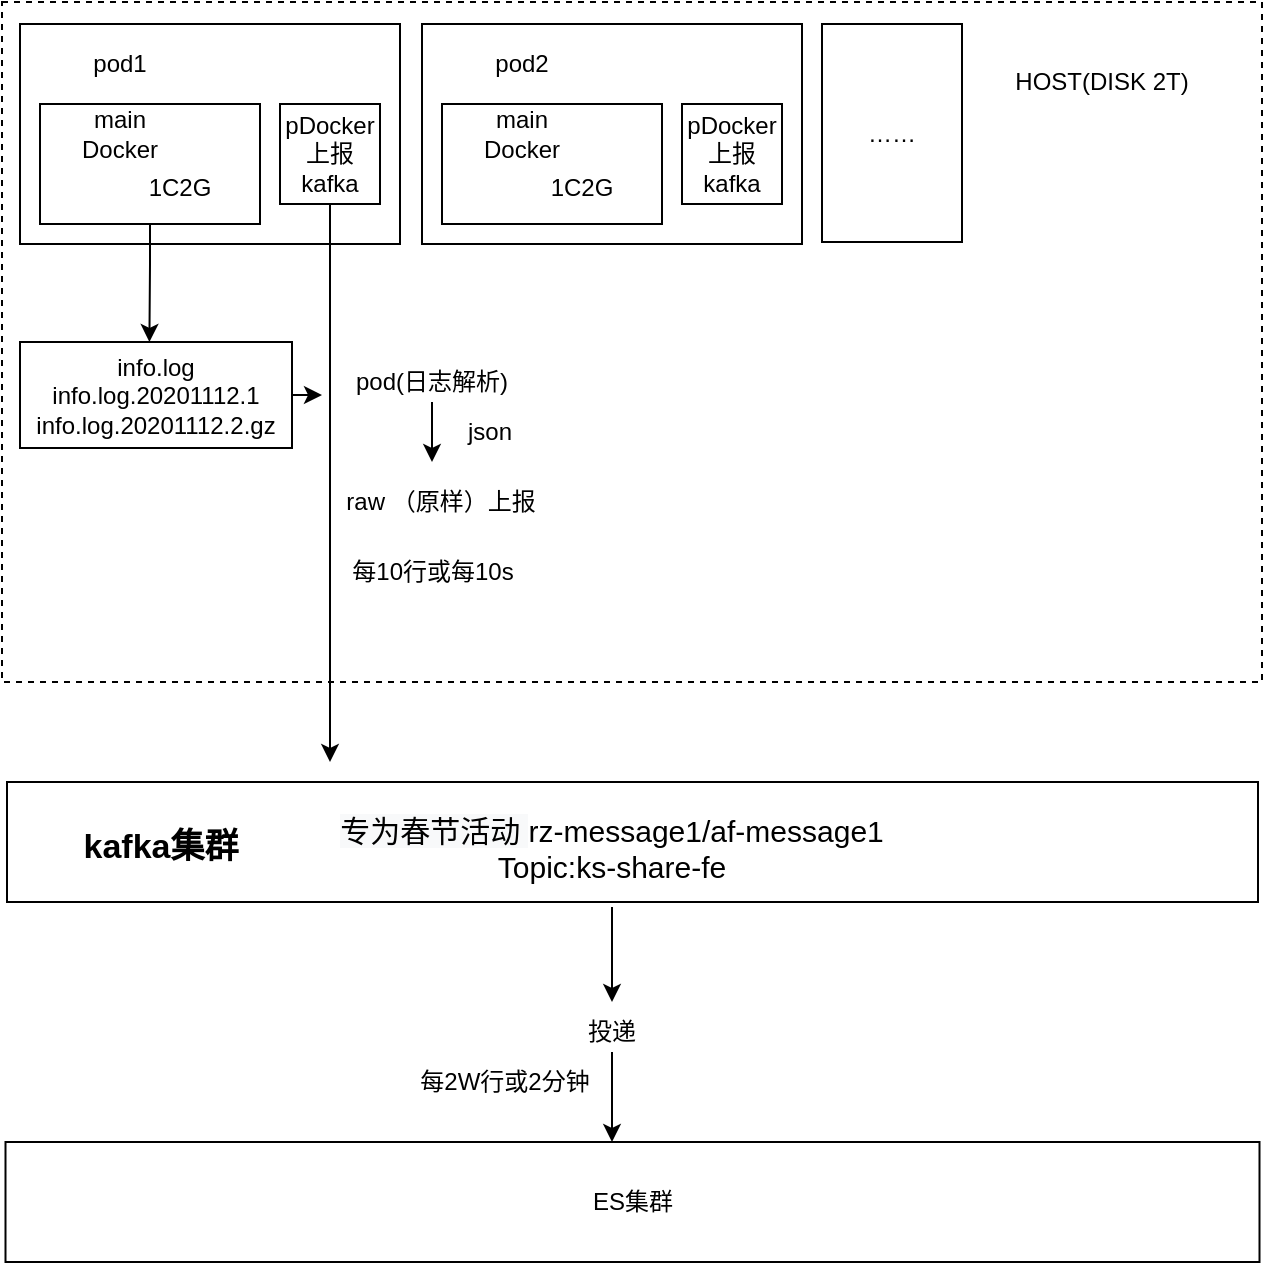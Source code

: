 <mxfile version="14.1.8" type="github">
  <diagram id="-aN6qcOy-xtXAuwBUnzZ" name="第 1 页">
    <mxGraphModel dx="1298" dy="740" grid="1" gridSize="10" guides="1" tooltips="1" connect="1" arrows="1" fold="1" page="1" pageScale="1" pageWidth="827" pageHeight="1169" math="0" shadow="0">
      <root>
        <mxCell id="0" />
        <mxCell id="1" parent="0" />
        <mxCell id="ojVlhn7t0QZ64-Dwg_ZY-1" value="" style="rounded=0;whiteSpace=wrap;html=1;dashed=1;fillColor=none;" vertex="1" parent="1">
          <mxGeometry x="100" y="80" width="630" height="340" as="geometry" />
        </mxCell>
        <mxCell id="ojVlhn7t0QZ64-Dwg_ZY-9" value="" style="group" vertex="1" connectable="0" parent="1">
          <mxGeometry x="109" y="91" width="190" height="110" as="geometry" />
        </mxCell>
        <mxCell id="ojVlhn7t0QZ64-Dwg_ZY-2" value="" style="rounded=0;whiteSpace=wrap;html=1;fillColor=none;" vertex="1" parent="ojVlhn7t0QZ64-Dwg_ZY-9">
          <mxGeometry width="190" height="110" as="geometry" />
        </mxCell>
        <mxCell id="ojVlhn7t0QZ64-Dwg_ZY-3" value="" style="rounded=0;whiteSpace=wrap;html=1;fillColor=none;" vertex="1" parent="ojVlhn7t0QZ64-Dwg_ZY-9">
          <mxGeometry x="10" y="40" width="110" height="60" as="geometry" />
        </mxCell>
        <mxCell id="ojVlhn7t0QZ64-Dwg_ZY-6" value="main Docker" style="text;html=1;strokeColor=none;fillColor=none;align=center;verticalAlign=middle;whiteSpace=wrap;rounded=0;" vertex="1" parent="ojVlhn7t0QZ64-Dwg_ZY-9">
          <mxGeometry x="30" y="45" width="40" height="20" as="geometry" />
        </mxCell>
        <mxCell id="ojVlhn7t0QZ64-Dwg_ZY-7" value="1C2G" style="text;html=1;strokeColor=none;fillColor=none;align=center;verticalAlign=middle;whiteSpace=wrap;rounded=0;" vertex="1" parent="ojVlhn7t0QZ64-Dwg_ZY-9">
          <mxGeometry x="60" y="72" width="40" height="20" as="geometry" />
        </mxCell>
        <mxCell id="ojVlhn7t0QZ64-Dwg_ZY-8" value="pDocker&lt;br&gt;上报kafka" style="text;html=1;fillColor=none;align=center;verticalAlign=middle;whiteSpace=wrap;rounded=0;strokeColor=#000000;" vertex="1" parent="ojVlhn7t0QZ64-Dwg_ZY-9">
          <mxGeometry x="130" y="40" width="50" height="50" as="geometry" />
        </mxCell>
        <mxCell id="ojVlhn7t0QZ64-Dwg_ZY-5" value="pod1" style="text;html=1;strokeColor=none;fillColor=none;align=center;verticalAlign=middle;whiteSpace=wrap;rounded=0;" vertex="1" parent="ojVlhn7t0QZ64-Dwg_ZY-9">
          <mxGeometry x="30" y="10" width="40" height="20" as="geometry" />
        </mxCell>
        <mxCell id="ojVlhn7t0QZ64-Dwg_ZY-11" value="HOST(DISK 2T)" style="text;html=1;strokeColor=none;fillColor=none;align=center;verticalAlign=middle;whiteSpace=wrap;rounded=0;" vertex="1" parent="1">
          <mxGeometry x="560" y="120" width="180" as="geometry" />
        </mxCell>
        <mxCell id="ojVlhn7t0QZ64-Dwg_ZY-12" value="" style="group" vertex="1" connectable="0" parent="1">
          <mxGeometry x="310" y="91" width="190" height="110" as="geometry" />
        </mxCell>
        <mxCell id="ojVlhn7t0QZ64-Dwg_ZY-13" value="" style="rounded=0;whiteSpace=wrap;html=1;fillColor=none;" vertex="1" parent="ojVlhn7t0QZ64-Dwg_ZY-12">
          <mxGeometry width="190" height="110" as="geometry" />
        </mxCell>
        <mxCell id="ojVlhn7t0QZ64-Dwg_ZY-14" value="" style="rounded=0;whiteSpace=wrap;html=1;fillColor=none;" vertex="1" parent="ojVlhn7t0QZ64-Dwg_ZY-12">
          <mxGeometry x="10" y="40" width="110" height="60" as="geometry" />
        </mxCell>
        <mxCell id="ojVlhn7t0QZ64-Dwg_ZY-15" value="main Docker" style="text;html=1;strokeColor=none;fillColor=none;align=center;verticalAlign=middle;whiteSpace=wrap;rounded=0;" vertex="1" parent="ojVlhn7t0QZ64-Dwg_ZY-12">
          <mxGeometry x="30" y="45" width="40" height="20" as="geometry" />
        </mxCell>
        <mxCell id="ojVlhn7t0QZ64-Dwg_ZY-16" value="1C2G" style="text;html=1;strokeColor=none;fillColor=none;align=center;verticalAlign=middle;whiteSpace=wrap;rounded=0;" vertex="1" parent="ojVlhn7t0QZ64-Dwg_ZY-12">
          <mxGeometry x="60" y="72" width="40" height="20" as="geometry" />
        </mxCell>
        <mxCell id="ojVlhn7t0QZ64-Dwg_ZY-17" value="pDocker&lt;br&gt;上报kafka" style="text;html=1;fillColor=none;align=center;verticalAlign=middle;whiteSpace=wrap;rounded=0;strokeColor=#000000;" vertex="1" parent="ojVlhn7t0QZ64-Dwg_ZY-12">
          <mxGeometry x="130" y="40" width="50" height="50" as="geometry" />
        </mxCell>
        <mxCell id="ojVlhn7t0QZ64-Dwg_ZY-18" value="pod2" style="text;html=1;strokeColor=none;fillColor=none;align=center;verticalAlign=middle;whiteSpace=wrap;rounded=0;" vertex="1" parent="ojVlhn7t0QZ64-Dwg_ZY-12">
          <mxGeometry x="30" y="10" width="40" height="20" as="geometry" />
        </mxCell>
        <mxCell id="ojVlhn7t0QZ64-Dwg_ZY-20" value="……" style="rounded=0;whiteSpace=wrap;html=1;strokeColor=#000000;fillColor=none;" vertex="1" parent="1">
          <mxGeometry x="510" y="91" width="70" height="109" as="geometry" />
        </mxCell>
        <mxCell id="ojVlhn7t0QZ64-Dwg_ZY-21" style="edgeStyle=orthogonalEdgeStyle;rounded=0;orthogonalLoop=1;jettySize=auto;html=1;exitX=0.5;exitY=1;exitDx=0;exitDy=0;entryX=0.117;entryY=0.5;entryDx=0;entryDy=0;entryPerimeter=0;" edge="1" parent="1" source="ojVlhn7t0QZ64-Dwg_ZY-3" target="ojVlhn7t0QZ64-Dwg_ZY-1">
          <mxGeometry relative="1" as="geometry" />
        </mxCell>
        <mxCell id="ojVlhn7t0QZ64-Dwg_ZY-26" style="edgeStyle=orthogonalEdgeStyle;rounded=0;orthogonalLoop=1;jettySize=auto;html=1;exitX=1;exitY=0.5;exitDx=0;exitDy=0;" edge="1" parent="1" source="ojVlhn7t0QZ64-Dwg_ZY-22">
          <mxGeometry relative="1" as="geometry">
            <mxPoint x="260" y="277" as="targetPoint" />
          </mxGeometry>
        </mxCell>
        <mxCell id="ojVlhn7t0QZ64-Dwg_ZY-22" value="info.log&lt;br&gt;info.log.20201112.1&lt;br&gt;info.log.20201112.2.gz" style="rounded=0;whiteSpace=wrap;html=1;strokeColor=#000000;fillColor=none;" vertex="1" parent="1">
          <mxGeometry x="109" y="250" width="136" height="53" as="geometry" />
        </mxCell>
        <mxCell id="ojVlhn7t0QZ64-Dwg_ZY-24" style="edgeStyle=orthogonalEdgeStyle;rounded=0;orthogonalLoop=1;jettySize=auto;html=1;" edge="1" parent="1" source="ojVlhn7t0QZ64-Dwg_ZY-8">
          <mxGeometry relative="1" as="geometry">
            <mxPoint x="264" y="460" as="targetPoint" />
          </mxGeometry>
        </mxCell>
        <mxCell id="ojVlhn7t0QZ64-Dwg_ZY-29" value="" style="edgeStyle=orthogonalEdgeStyle;rounded=0;orthogonalLoop=1;jettySize=auto;html=1;" edge="1" parent="1" source="ojVlhn7t0QZ64-Dwg_ZY-25">
          <mxGeometry relative="1" as="geometry">
            <mxPoint x="315" y="310" as="targetPoint" />
          </mxGeometry>
        </mxCell>
        <mxCell id="ojVlhn7t0QZ64-Dwg_ZY-25" value="pod(日志解析)" style="text;html=1;strokeColor=none;fillColor=none;align=center;verticalAlign=middle;whiteSpace=wrap;rounded=0;" vertex="1" parent="1">
          <mxGeometry x="260" y="260" width="110" height="20" as="geometry" />
        </mxCell>
        <mxCell id="ojVlhn7t0QZ64-Dwg_ZY-30" value="raw （原样）上报" style="text;html=1;strokeColor=none;fillColor=none;align=center;verticalAlign=middle;whiteSpace=wrap;rounded=0;" vertex="1" parent="1">
          <mxGeometry x="269" y="320" width="101" height="20" as="geometry" />
        </mxCell>
        <mxCell id="ojVlhn7t0QZ64-Dwg_ZY-31" value="json" style="text;html=1;strokeColor=none;fillColor=none;align=center;verticalAlign=middle;whiteSpace=wrap;rounded=0;" vertex="1" parent="1">
          <mxGeometry x="324" y="285" width="40" height="20" as="geometry" />
        </mxCell>
        <mxCell id="ojVlhn7t0QZ64-Dwg_ZY-33" value="" style="rounded=0;whiteSpace=wrap;html=1;strokeColor=#000000;fillColor=none;" vertex="1" parent="1">
          <mxGeometry x="102.5" y="470" width="625.5" height="60" as="geometry" />
        </mxCell>
        <mxCell id="ojVlhn7t0QZ64-Dwg_ZY-37" style="edgeStyle=orthogonalEdgeStyle;rounded=0;orthogonalLoop=1;jettySize=auto;html=1;" edge="1" parent="1" source="ojVlhn7t0QZ64-Dwg_ZY-34">
          <mxGeometry relative="1" as="geometry">
            <mxPoint x="405" y="580" as="targetPoint" />
          </mxGeometry>
        </mxCell>
        <mxCell id="ojVlhn7t0QZ64-Dwg_ZY-34" value="&lt;div style=&quot;text-align: center ; font-size: 15px&quot;&gt;&lt;font style=&quot;font-size: 15px&quot;&gt;&lt;span style=&quot;text-align: left ; background-color: rgb(248 , 249 , 250)&quot;&gt;专为春节活动&amp;nbsp;&lt;/span&gt;&lt;span style=&quot;text-align: left ; background-color: rgb(255 , 255 , 255)&quot;&gt;rz-message1/af-message1&lt;/span&gt;&lt;/font&gt;&lt;/div&gt;&lt;font style=&quot;font-size: 15px&quot;&gt;Topic:ks-share-fe&lt;/font&gt;" style="text;html=1;strokeColor=none;fillColor=none;align=center;verticalAlign=middle;whiteSpace=wrap;rounded=0;" vertex="1" parent="1">
          <mxGeometry x="195" y="472.5" width="420" height="60" as="geometry" />
        </mxCell>
        <mxCell id="ojVlhn7t0QZ64-Dwg_ZY-35" value="&lt;font style=&quot;font-size: 17px&quot;&gt;&lt;b&gt;kafka集群&lt;/b&gt;&lt;/font&gt;" style="text;html=1;strokeColor=none;fillColor=none;align=center;verticalAlign=middle;whiteSpace=wrap;rounded=0;" vertex="1" parent="1">
          <mxGeometry x="109" y="485" width="141" height="35" as="geometry" />
        </mxCell>
        <mxCell id="ojVlhn7t0QZ64-Dwg_ZY-36" value="每10行或每10s" style="text;html=1;strokeColor=none;fillColor=none;align=center;verticalAlign=middle;whiteSpace=wrap;rounded=0;" vertex="1" parent="1">
          <mxGeometry x="254.5" y="350" width="121" height="30" as="geometry" />
        </mxCell>
        <mxCell id="ojVlhn7t0QZ64-Dwg_ZY-39" style="edgeStyle=orthogonalEdgeStyle;rounded=0;orthogonalLoop=1;jettySize=auto;html=1;" edge="1" parent="1" source="ojVlhn7t0QZ64-Dwg_ZY-38">
          <mxGeometry relative="1" as="geometry">
            <mxPoint x="405" y="650" as="targetPoint" />
            <Array as="points">
              <mxPoint x="405" y="640" />
              <mxPoint x="405" y="640" />
            </Array>
          </mxGeometry>
        </mxCell>
        <mxCell id="ojVlhn7t0QZ64-Dwg_ZY-38" value="投递" style="text;html=1;strokeColor=none;fillColor=none;align=center;verticalAlign=middle;whiteSpace=wrap;rounded=0;" vertex="1" parent="1">
          <mxGeometry x="385" y="585" width="40" height="20" as="geometry" />
        </mxCell>
        <mxCell id="ojVlhn7t0QZ64-Dwg_ZY-40" value="ES集群" style="rounded=0;whiteSpace=wrap;html=1;strokeColor=#000000;fillColor=none;" vertex="1" parent="1">
          <mxGeometry x="101.75" y="650" width="627" height="60" as="geometry" />
        </mxCell>
        <mxCell id="ojVlhn7t0QZ64-Dwg_ZY-41" value="每2W行或2分钟" style="text;html=1;strokeColor=none;fillColor=none;align=center;verticalAlign=middle;whiteSpace=wrap;rounded=0;" vertex="1" parent="1">
          <mxGeometry x="299" y="610" width="105" height="20" as="geometry" />
        </mxCell>
      </root>
    </mxGraphModel>
  </diagram>
</mxfile>
